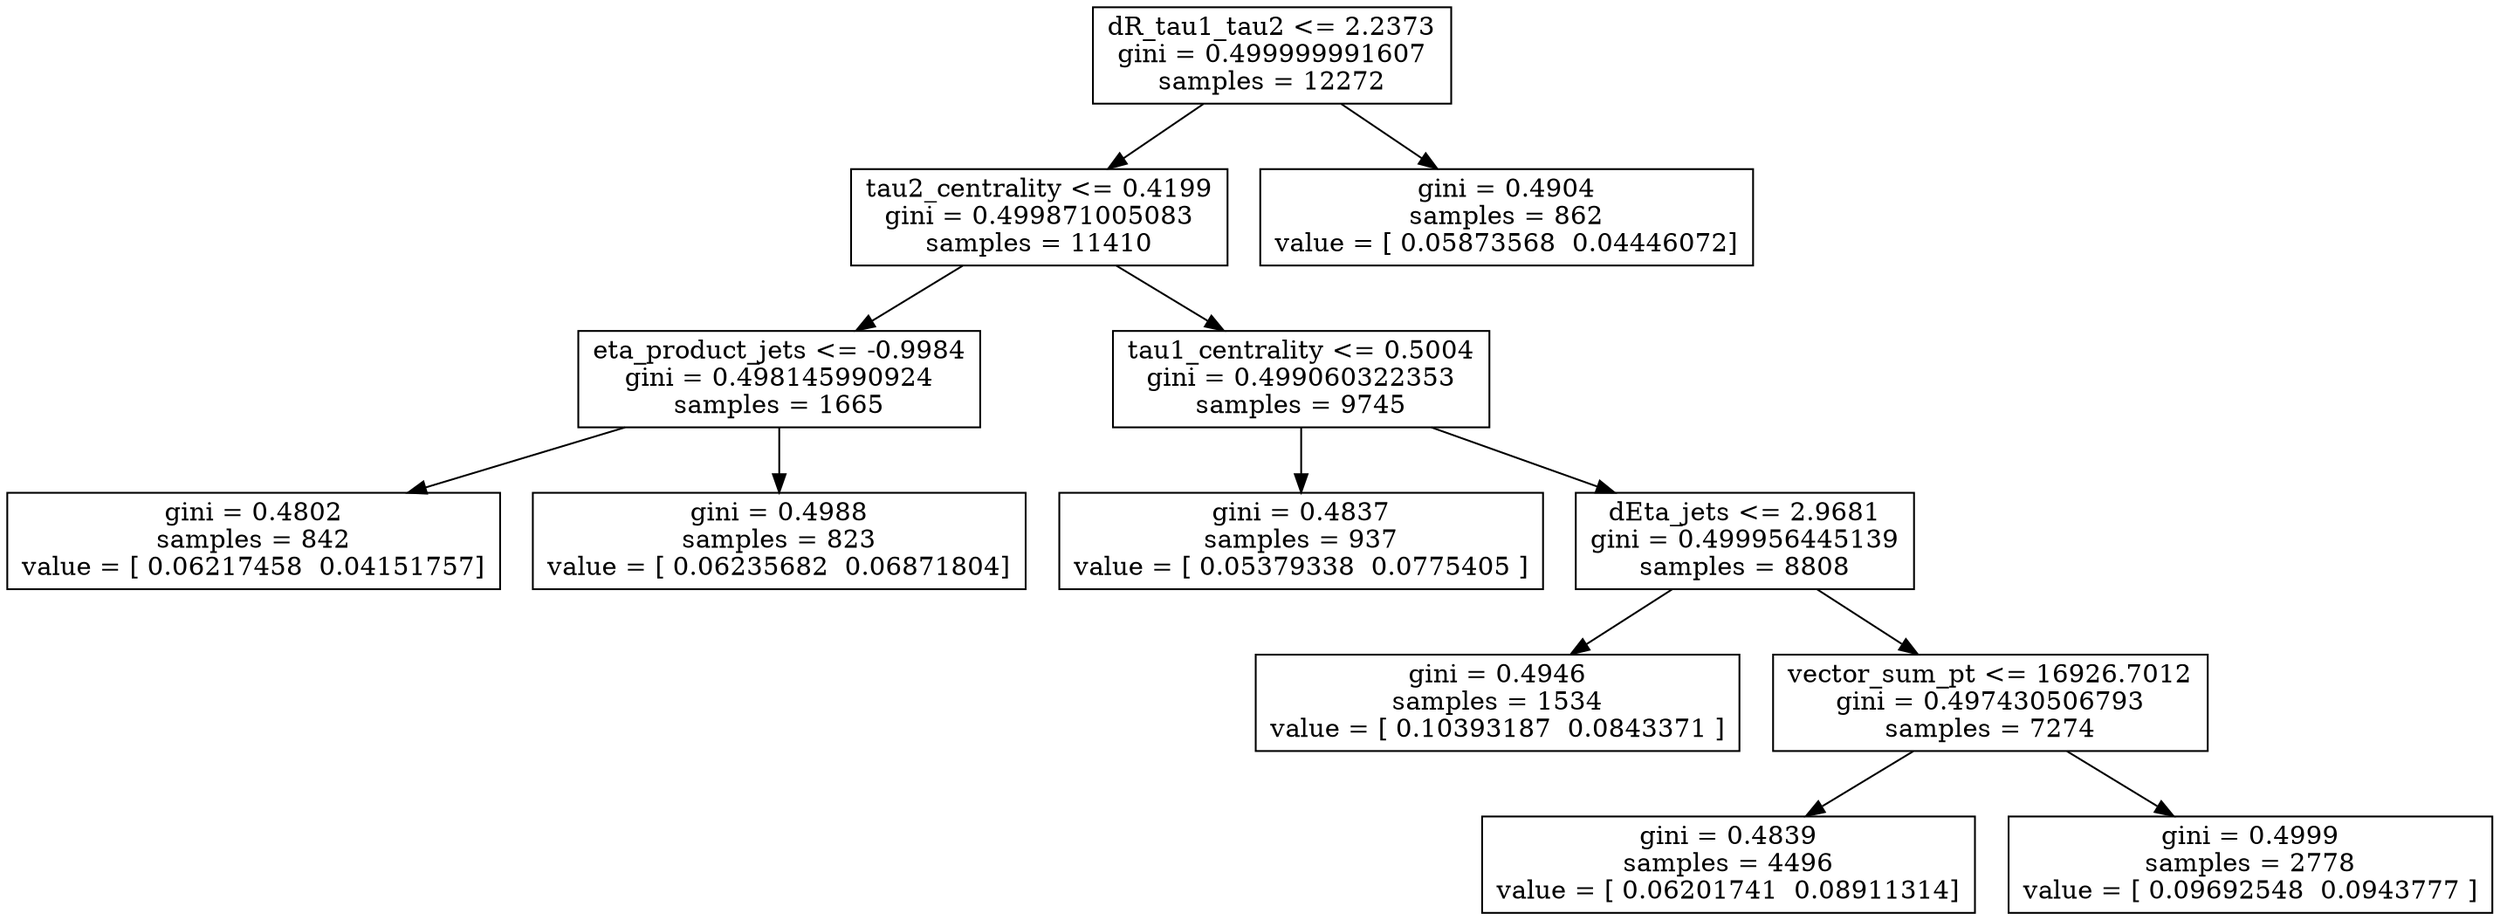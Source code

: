 digraph Tree {
0 [label="dR_tau1_tau2 <= 2.2373\ngini = 0.499999991607\nsamples = 12272", shape="box"] ;
1 [label="tau2_centrality <= 0.4199\ngini = 0.499871005083\nsamples = 11410", shape="box"] ;
0 -> 1 ;
2 [label="eta_product_jets <= -0.9984\ngini = 0.498145990924\nsamples = 1665", shape="box"] ;
1 -> 2 ;
3 [label="gini = 0.4802\nsamples = 842\nvalue = [ 0.06217458  0.04151757]", shape="box"] ;
2 -> 3 ;
4 [label="gini = 0.4988\nsamples = 823\nvalue = [ 0.06235682  0.06871804]", shape="box"] ;
2 -> 4 ;
5 [label="tau1_centrality <= 0.5004\ngini = 0.499060322353\nsamples = 9745", shape="box"] ;
1 -> 5 ;
6 [label="gini = 0.4837\nsamples = 937\nvalue = [ 0.05379338  0.0775405 ]", shape="box"] ;
5 -> 6 ;
7 [label="dEta_jets <= 2.9681\ngini = 0.499956445139\nsamples = 8808", shape="box"] ;
5 -> 7 ;
8 [label="gini = 0.4946\nsamples = 1534\nvalue = [ 0.10393187  0.0843371 ]", shape="box"] ;
7 -> 8 ;
9 [label="vector_sum_pt <= 16926.7012\ngini = 0.497430506793\nsamples = 7274", shape="box"] ;
7 -> 9 ;
10 [label="gini = 0.4839\nsamples = 4496\nvalue = [ 0.06201741  0.08911314]", shape="box"] ;
9 -> 10 ;
11 [label="gini = 0.4999\nsamples = 2778\nvalue = [ 0.09692548  0.0943777 ]", shape="box"] ;
9 -> 11 ;
12 [label="gini = 0.4904\nsamples = 862\nvalue = [ 0.05873568  0.04446072]", shape="box"] ;
0 -> 12 ;
}